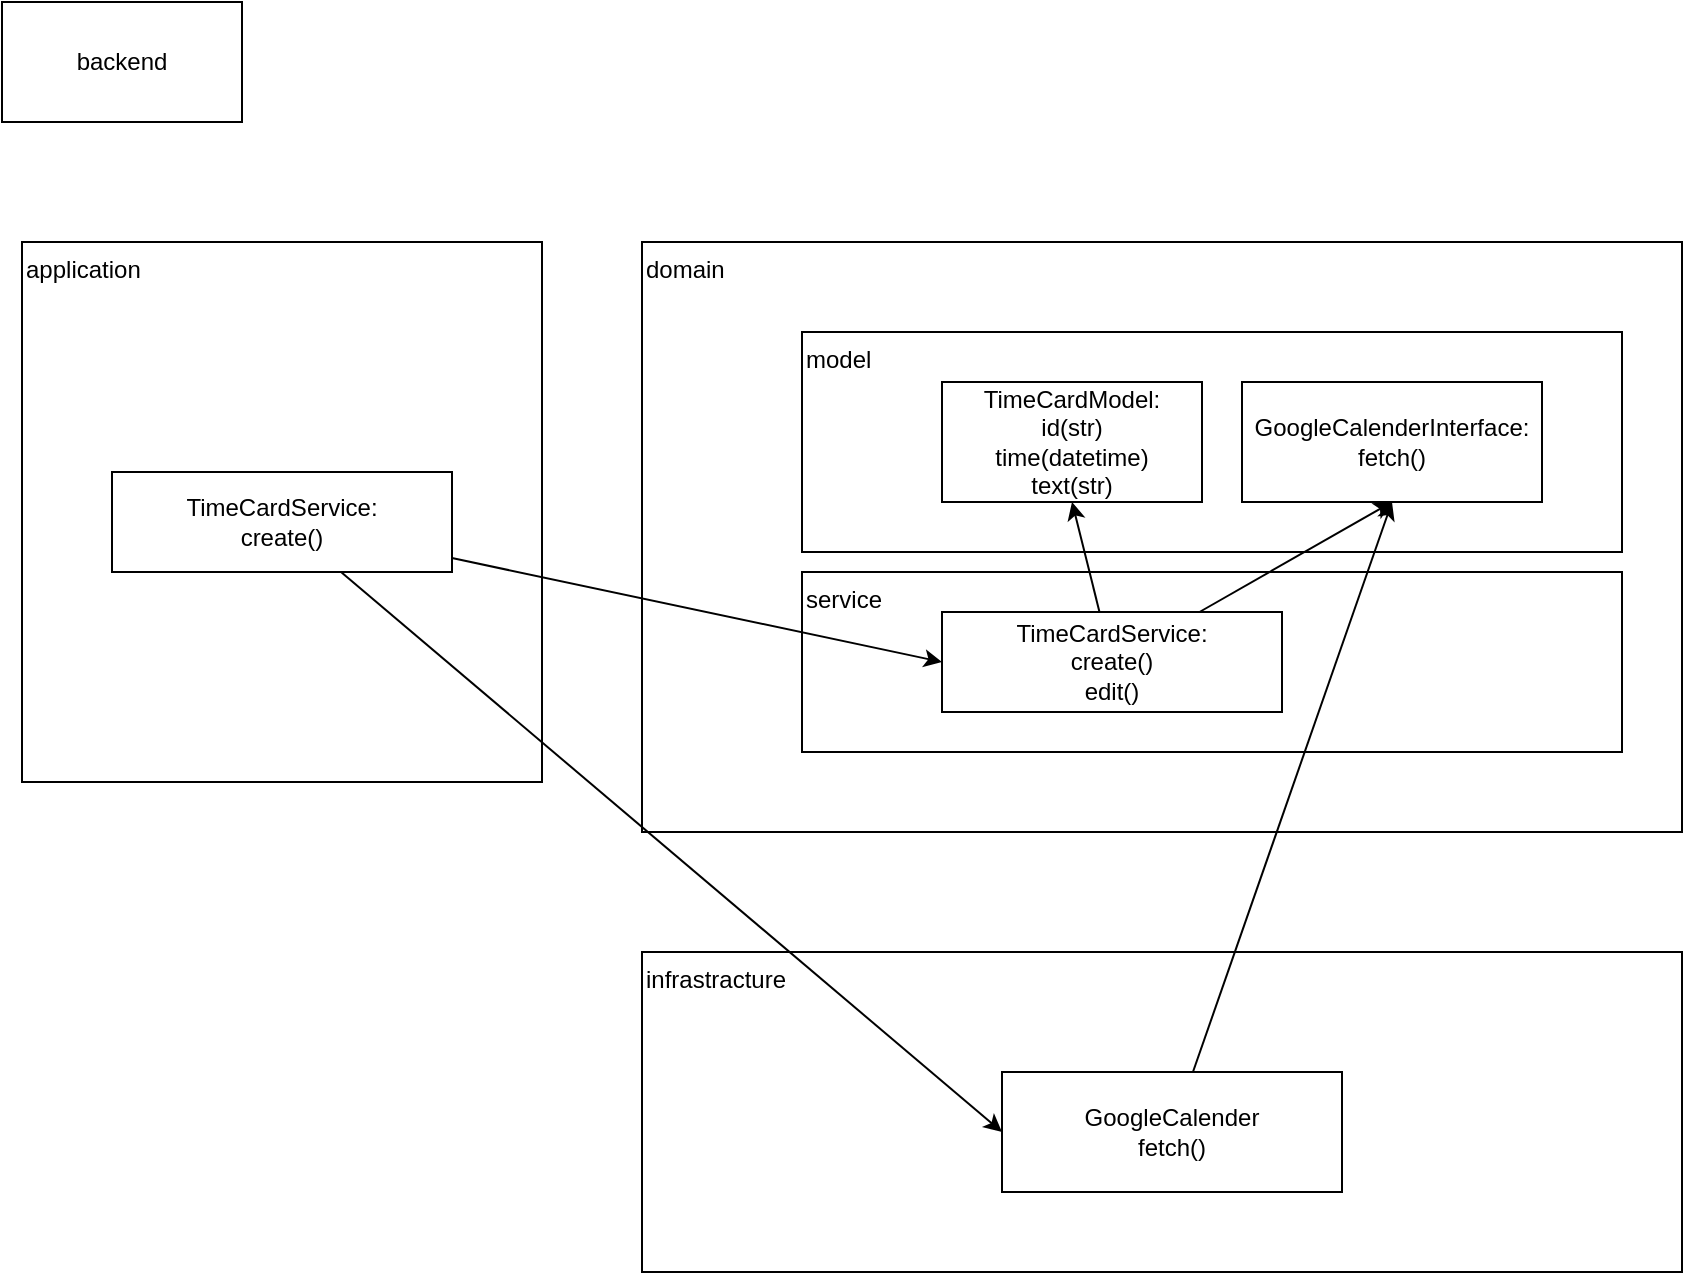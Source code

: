 <mxfile>
    <diagram id="niAdLdi80qrLJaAo3Kac" name="Page-1">
        <mxGraphModel dx="1600" dy="1184" grid="1" gridSize="10" guides="1" tooltips="1" connect="1" arrows="1" fold="1" page="1" pageScale="1" pageWidth="850" pageHeight="1100" math="0" shadow="0">
            <root>
                <mxCell id="0"/>
                <mxCell id="1" parent="0"/>
                <mxCell id="2" value="application" style="rounded=0;whiteSpace=wrap;html=1;align=left;verticalAlign=top;" parent="1" vertex="1">
                    <mxGeometry x="30" y="120" width="260" height="270" as="geometry"/>
                </mxCell>
                <mxCell id="3" value="domain" style="rounded=0;whiteSpace=wrap;html=1;align=left;verticalAlign=top;" parent="1" vertex="1">
                    <mxGeometry x="340" y="120" width="520" height="295" as="geometry"/>
                </mxCell>
                <mxCell id="4" value="infrastracture" style="rounded=0;whiteSpace=wrap;html=1;align=left;verticalAlign=top;" parent="1" vertex="1">
                    <mxGeometry x="340" y="475" width="520" height="160" as="geometry"/>
                </mxCell>
                <mxCell id="10" value="model" style="rounded=0;whiteSpace=wrap;html=1;align=left;verticalAlign=top;" parent="1" vertex="1">
                    <mxGeometry x="420" y="165" width="410" height="110" as="geometry"/>
                </mxCell>
                <mxCell id="7" value="GoogleCalender&lt;div&gt;fetch()&lt;/div&gt;" style="rounded=0;whiteSpace=wrap;html=1;" parent="1" vertex="1">
                    <mxGeometry x="520" y="535" width="170" height="60" as="geometry"/>
                </mxCell>
                <mxCell id="8" value="backend" style="rounded=0;whiteSpace=wrap;html=1;" parent="1" vertex="1">
                    <mxGeometry x="20" width="120" height="60" as="geometry"/>
                </mxCell>
                <mxCell id="11" value="service" style="rounded=0;whiteSpace=wrap;html=1;align=left;verticalAlign=top;" parent="1" vertex="1">
                    <mxGeometry x="420" y="285" width="410" height="90" as="geometry"/>
                </mxCell>
                <mxCell id="16" style="edgeStyle=none;html=1;entryX=0.5;entryY=1;entryDx=0;entryDy=0;" parent="1" source="12" target="14" edge="1">
                    <mxGeometry relative="1" as="geometry"/>
                </mxCell>
                <mxCell id="17" style="edgeStyle=none;html=1;entryX=0.5;entryY=1;entryDx=0;entryDy=0;" parent="1" source="12" target="6" edge="1">
                    <mxGeometry relative="1" as="geometry"/>
                </mxCell>
                <mxCell id="12" value="TimeCardService:&lt;div&gt;create()&lt;/div&gt;&lt;div&gt;edit()&lt;/div&gt;" style="rounded=0;whiteSpace=wrap;html=1;" parent="1" vertex="1">
                    <mxGeometry x="490" y="305" width="170" height="50" as="geometry"/>
                </mxCell>
                <mxCell id="14" value="TimeCardModel:&lt;div&gt;&lt;font color=&quot;#000000&quot;&gt;id(str)&lt;br&gt;&lt;/font&gt;&lt;div&gt;time(datetime)&lt;/div&gt;&lt;/div&gt;&lt;div&gt;text(str)&lt;/div&gt;" style="rounded=0;whiteSpace=wrap;html=1;" parent="1" vertex="1">
                    <mxGeometry x="490" y="190" width="130" height="60" as="geometry"/>
                </mxCell>
                <mxCell id="19" style="edgeStyle=none;html=1;entryX=0;entryY=0.5;entryDx=0;entryDy=0;" parent="1" source="15" target="12" edge="1">
                    <mxGeometry relative="1" as="geometry"/>
                </mxCell>
                <mxCell id="20" style="edgeStyle=none;html=1;entryX=0;entryY=0.5;entryDx=0;entryDy=0;" parent="1" source="15" target="7" edge="1">
                    <mxGeometry relative="1" as="geometry">
                        <mxPoint x="820" y="565" as="targetPoint"/>
                    </mxGeometry>
                </mxCell>
                <mxCell id="15" value="TimeCardService:&lt;div&gt;create()&lt;/div&gt;" style="rounded=0;whiteSpace=wrap;html=1;" parent="1" vertex="1">
                    <mxGeometry x="75" y="235" width="170" height="50" as="geometry"/>
                </mxCell>
                <mxCell id="6" value="GoogleCalenderInterface:&lt;div&gt;fetch()&lt;/div&gt;" style="rounded=0;whiteSpace=wrap;html=1;" parent="1" vertex="1">
                    <mxGeometry x="640" y="190" width="150" height="60" as="geometry"/>
                </mxCell>
                <mxCell id="13" style="edgeStyle=none;html=1;entryX=0.5;entryY=1;entryDx=0;entryDy=0;" parent="1" source="7" target="6" edge="1">
                    <mxGeometry relative="1" as="geometry"/>
                </mxCell>
            </root>
        </mxGraphModel>
    </diagram>
</mxfile>